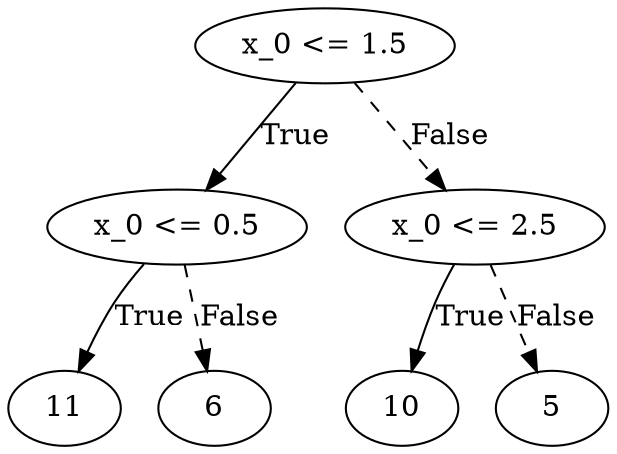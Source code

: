 digraph {
0 [label="x_0 <= 1.5"];
1 [label="x_0 <= 0.5"];
2 [label="11"];
1 -> 2 [label="True"];
3 [label="6"];
1 -> 3 [style="dashed", label="False"];
0 -> 1 [label="True"];
4 [label="x_0 <= 2.5"];
5 [label="10"];
4 -> 5 [label="True"];
6 [label="5"];
4 -> 6 [style="dashed", label="False"];
0 -> 4 [style="dashed", label="False"];

}